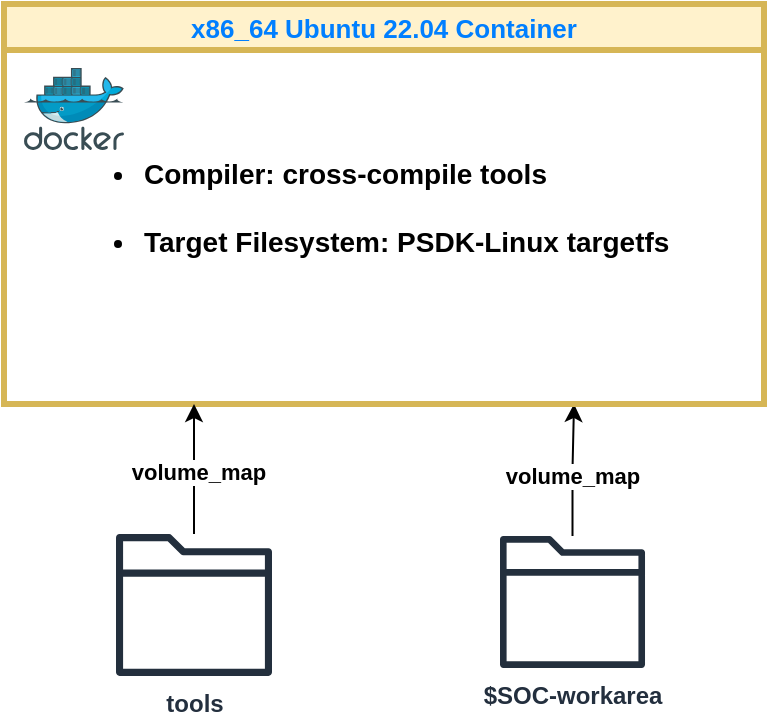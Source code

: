 <mxfile version="21.6.8" type="device" pages="2">
  <diagram name="Page-1" id="yXJRt7jH68Gt2XLhN8uV">
    <mxGraphModel dx="1114" dy="1027" grid="1" gridSize="10" guides="1" tooltips="1" connect="1" arrows="1" fold="1" page="1" pageScale="1" pageWidth="1100" pageHeight="850" math="0" shadow="0">
      <root>
        <mxCell id="0" />
        <mxCell id="1" parent="0" />
        <mxCell id="laObSwIxgicNF3jBzFR1-2" style="edgeStyle=orthogonalEdgeStyle;rounded=0;orthogonalLoop=1;jettySize=auto;html=1;entryX=0.75;entryY=1;entryDx=0;entryDy=0;" parent="1" source="5VK9UfjxbJuPA56SCOBm-2" target="5VK9UfjxbJuPA56SCOBm-4" edge="1">
          <mxGeometry relative="1" as="geometry" />
        </mxCell>
        <mxCell id="laObSwIxgicNF3jBzFR1-5" value="volume_map" style="edgeLabel;html=1;align=center;verticalAlign=middle;resizable=0;points=[];fontStyle=1" parent="laObSwIxgicNF3jBzFR1-2" vertex="1" connectable="0">
          <mxGeometry x="-0.1" y="1" relative="1" as="geometry">
            <mxPoint as="offset" />
          </mxGeometry>
        </mxCell>
        <mxCell id="5VK9UfjxbJuPA56SCOBm-2" value="&lt;b&gt;$SOC-workarea&lt;/b&gt;" style="sketch=0;outlineConnect=0;fontColor=#232F3E;gradientColor=none;fillColor=#232F3D;strokeColor=none;dashed=0;verticalLabelPosition=bottom;verticalAlign=top;align=center;html=1;fontSize=12;fontStyle=0;aspect=fixed;pointerEvents=1;shape=mxgraph.aws4.folder;" parent="1" vertex="1">
          <mxGeometry x="498" y="486" width="72.51" height="66" as="geometry" />
        </mxCell>
        <mxCell id="5VK9UfjxbJuPA56SCOBm-4" value="&lt;font color=&quot;#007fff&quot; style=&quot;font-size: 13px;&quot;&gt;x86_64 Ubuntu 22.04 Container&lt;/font&gt;" style="swimlane;whiteSpace=wrap;html=1;fontSize=13;strokeWidth=3;fillColor=#fff2cc;strokeColor=#d6b656;" parent="1" vertex="1">
          <mxGeometry x="250" y="220" width="380" height="200" as="geometry" />
        </mxCell>
        <mxCell id="5VK9UfjxbJuPA56SCOBm-3" value="" style="image;sketch=0;aspect=fixed;html=1;points=[];align=center;fontSize=12;image=img/lib/mscae/Docker.svg;" parent="5VK9UfjxbJuPA56SCOBm-4" vertex="1">
          <mxGeometry x="10" y="32" width="50" height="41" as="geometry" />
        </mxCell>
        <mxCell id="rSO8Q3rtnD3WWs0Ryds0-2" value="&lt;h2&gt;&lt;/h2&gt;&lt;h3&gt;&lt;p&gt;&lt;/p&gt;&lt;ul style=&quot;font-size: 14px;&quot;&gt;&lt;li style=&quot;font-size: 14px;&quot;&gt;Compiler: cross-compile tools&lt;/li&gt;&lt;/ul&gt;&lt;p&gt;&lt;/p&gt;&lt;ul style=&quot;font-size: 14px;&quot;&gt;&lt;li style=&quot;font-size: 14px;&quot;&gt;&lt;span style=&quot;background-color: initial;&quot;&gt;Target Filesystem: PSDK-Linux targetfs&lt;/span&gt;&lt;/li&gt;&lt;/ul&gt;&lt;/h3&gt;" style="text;html=1;align=left;verticalAlign=top;resizable=0;points=[];autosize=1;strokeColor=none;fillColor=none;fontStyle=1;fontSize=14;spacing=0;spacingTop=0;spacingBottom=0;" parent="5VK9UfjxbJuPA56SCOBm-4" vertex="1">
          <mxGeometry x="30" y="55" width="320" height="90" as="geometry" />
        </mxCell>
        <mxCell id="laObSwIxgicNF3jBzFR1-1" value="&lt;b&gt;tools&lt;/b&gt;" style="sketch=0;outlineConnect=0;fontColor=#232F3E;gradientColor=none;fillColor=#232F3D;strokeColor=none;dashed=0;verticalLabelPosition=bottom;verticalAlign=top;align=center;html=1;fontSize=12;fontStyle=0;aspect=fixed;pointerEvents=1;shape=mxgraph.aws4.folder;" parent="1" vertex="1">
          <mxGeometry x="306" y="485" width="78" height="71" as="geometry" />
        </mxCell>
        <mxCell id="laObSwIxgicNF3jBzFR1-3" style="edgeStyle=orthogonalEdgeStyle;rounded=0;orthogonalLoop=1;jettySize=auto;html=1;entryX=0.25;entryY=1;entryDx=0;entryDy=0;" parent="1" source="laObSwIxgicNF3jBzFR1-1" target="5VK9UfjxbJuPA56SCOBm-4" edge="1">
          <mxGeometry relative="1" as="geometry">
            <mxPoint x="750" y="570" as="sourcePoint" />
            <mxPoint x="590" y="570" as="targetPoint" />
          </mxGeometry>
        </mxCell>
        <mxCell id="laObSwIxgicNF3jBzFR1-4" value="volume_map" style="edgeLabel;html=1;align=center;verticalAlign=middle;resizable=0;points=[];fontStyle=1" parent="laObSwIxgicNF3jBzFR1-3" vertex="1" connectable="0">
          <mxGeometry x="-0.045" y="-2" relative="1" as="geometry">
            <mxPoint as="offset" />
          </mxGeometry>
        </mxCell>
      </root>
    </mxGraphModel>
  </diagram>
  <diagram id="XpqQ7O8WlAxOSVA7PKfh" name="Page-2">
    <mxGraphModel dx="1114" dy="1027" grid="1" gridSize="10" guides="1" tooltips="1" connect="1" arrows="1" fold="1" page="1" pageScale="1" pageWidth="1100" pageHeight="850" math="0" shadow="0">
      <root>
        <mxCell id="0" />
        <mxCell id="1" parent="0" />
        <mxCell id="9CliWn87Mgvb92vskoR0-1" style="edgeStyle=orthogonalEdgeStyle;rounded=0;orthogonalLoop=1;jettySize=auto;html=1;entryX=0.75;entryY=1;entryDx=0;entryDy=0;" parent="1" source="9CliWn87Mgvb92vskoR0-3" target="9CliWn87Mgvb92vskoR0-4" edge="1">
          <mxGeometry relative="1" as="geometry" />
        </mxCell>
        <mxCell id="9CliWn87Mgvb92vskoR0-2" value="volume_map" style="edgeLabel;html=1;align=center;verticalAlign=middle;resizable=0;points=[];fontStyle=1" parent="9CliWn87Mgvb92vskoR0-1" vertex="1" connectable="0">
          <mxGeometry x="-0.1" y="1" relative="1" as="geometry">
            <mxPoint as="offset" />
          </mxGeometry>
        </mxCell>
        <mxCell id="9CliWn87Mgvb92vskoR0-3" value="&lt;b&gt;$SOC-workarea&lt;/b&gt;" style="sketch=0;outlineConnect=0;fontColor=#232F3E;gradientColor=none;fillColor=#232F3D;strokeColor=none;dashed=0;verticalLabelPosition=bottom;verticalAlign=top;align=center;html=1;fontSize=12;fontStyle=0;aspect=fixed;pointerEvents=1;shape=mxgraph.aws4.folder;" parent="1" vertex="1">
          <mxGeometry x="498" y="486" width="72.51" height="66" as="geometry" />
        </mxCell>
        <mxCell id="9CliWn87Mgvb92vskoR0-4" value="&lt;font color=&quot;#007fff&quot; style=&quot;font-size: 13px;&quot;&gt;aarch64 Ubuntu Container (22.04, 20.04, or 18.04)&lt;/font&gt;" style="swimlane;whiteSpace=wrap;html=1;fontSize=13;fillColor=#d5e8d4;strokeColor=#82b366;strokeWidth=3;swimlaneFillColor=none;" parent="1" vertex="1">
          <mxGeometry x="250" y="220" width="380" height="200" as="geometry" />
        </mxCell>
        <mxCell id="9CliWn87Mgvb92vskoR0-5" value="" style="image;sketch=0;aspect=fixed;html=1;points=[];align=center;fontSize=12;image=img/lib/mscae/Docker.svg;" parent="9CliWn87Mgvb92vskoR0-4" vertex="1">
          <mxGeometry x="10" y="32" width="50" height="41" as="geometry" />
        </mxCell>
        <mxCell id="9CliWn87Mgvb92vskoR0-6" value="&lt;h2&gt;&lt;/h2&gt;&lt;h3&gt;&lt;p&gt;&lt;/p&gt;&lt;ul style=&quot;font-size: 14px;&quot;&gt;&lt;li style=&quot;font-size: 14px;&quot;&gt;Compiler: native GCC&lt;/li&gt;&lt;/ul&gt;&lt;p&gt;&lt;/p&gt;&lt;ul style=&quot;font-size: 14px;&quot;&gt;&lt;li style=&quot;font-size: 14px;&quot;&gt;&lt;span style=&quot;background-color: initial;&quot;&gt;Target Filesystem: Ubuntu container FS&lt;/span&gt;&lt;/li&gt;&lt;/ul&gt;&lt;/h3&gt;" style="text;html=1;align=left;verticalAlign=top;resizable=0;points=[];autosize=1;strokeColor=none;fillColor=none;fontStyle=1;fontSize=14;spacing=0;spacingTop=0;spacingBottom=0;" parent="9CliWn87Mgvb92vskoR0-4" vertex="1">
          <mxGeometry x="30" y="55" width="320" height="90" as="geometry" />
        </mxCell>
        <mxCell id="9CliWn87Mgvb92vskoR0-7" value="&lt;b&gt;tools&lt;/b&gt;" style="sketch=0;outlineConnect=0;fontColor=#232F3E;gradientColor=none;fillColor=#232F3D;strokeColor=none;dashed=0;verticalLabelPosition=bottom;verticalAlign=top;align=center;html=1;fontSize=12;fontStyle=0;aspect=fixed;pointerEvents=1;shape=mxgraph.aws4.folder;" parent="1" vertex="1">
          <mxGeometry x="306" y="485" width="78" height="71" as="geometry" />
        </mxCell>
        <mxCell id="9CliWn87Mgvb92vskoR0-8" style="edgeStyle=orthogonalEdgeStyle;rounded=0;orthogonalLoop=1;jettySize=auto;html=1;entryX=0.25;entryY=1;entryDx=0;entryDy=0;" parent="1" source="9CliWn87Mgvb92vskoR0-7" target="9CliWn87Mgvb92vskoR0-4" edge="1">
          <mxGeometry relative="1" as="geometry">
            <mxPoint x="750" y="570" as="sourcePoint" />
            <mxPoint x="590" y="570" as="targetPoint" />
          </mxGeometry>
        </mxCell>
        <mxCell id="9CliWn87Mgvb92vskoR0-9" value="volume_map" style="edgeLabel;html=1;align=center;verticalAlign=middle;resizable=0;points=[];fontStyle=1" parent="9CliWn87Mgvb92vskoR0-8" vertex="1" connectable="0">
          <mxGeometry x="-0.045" y="-2" relative="1" as="geometry">
            <mxPoint as="offset" />
          </mxGeometry>
        </mxCell>
      </root>
    </mxGraphModel>
  </diagram>
</mxfile>
